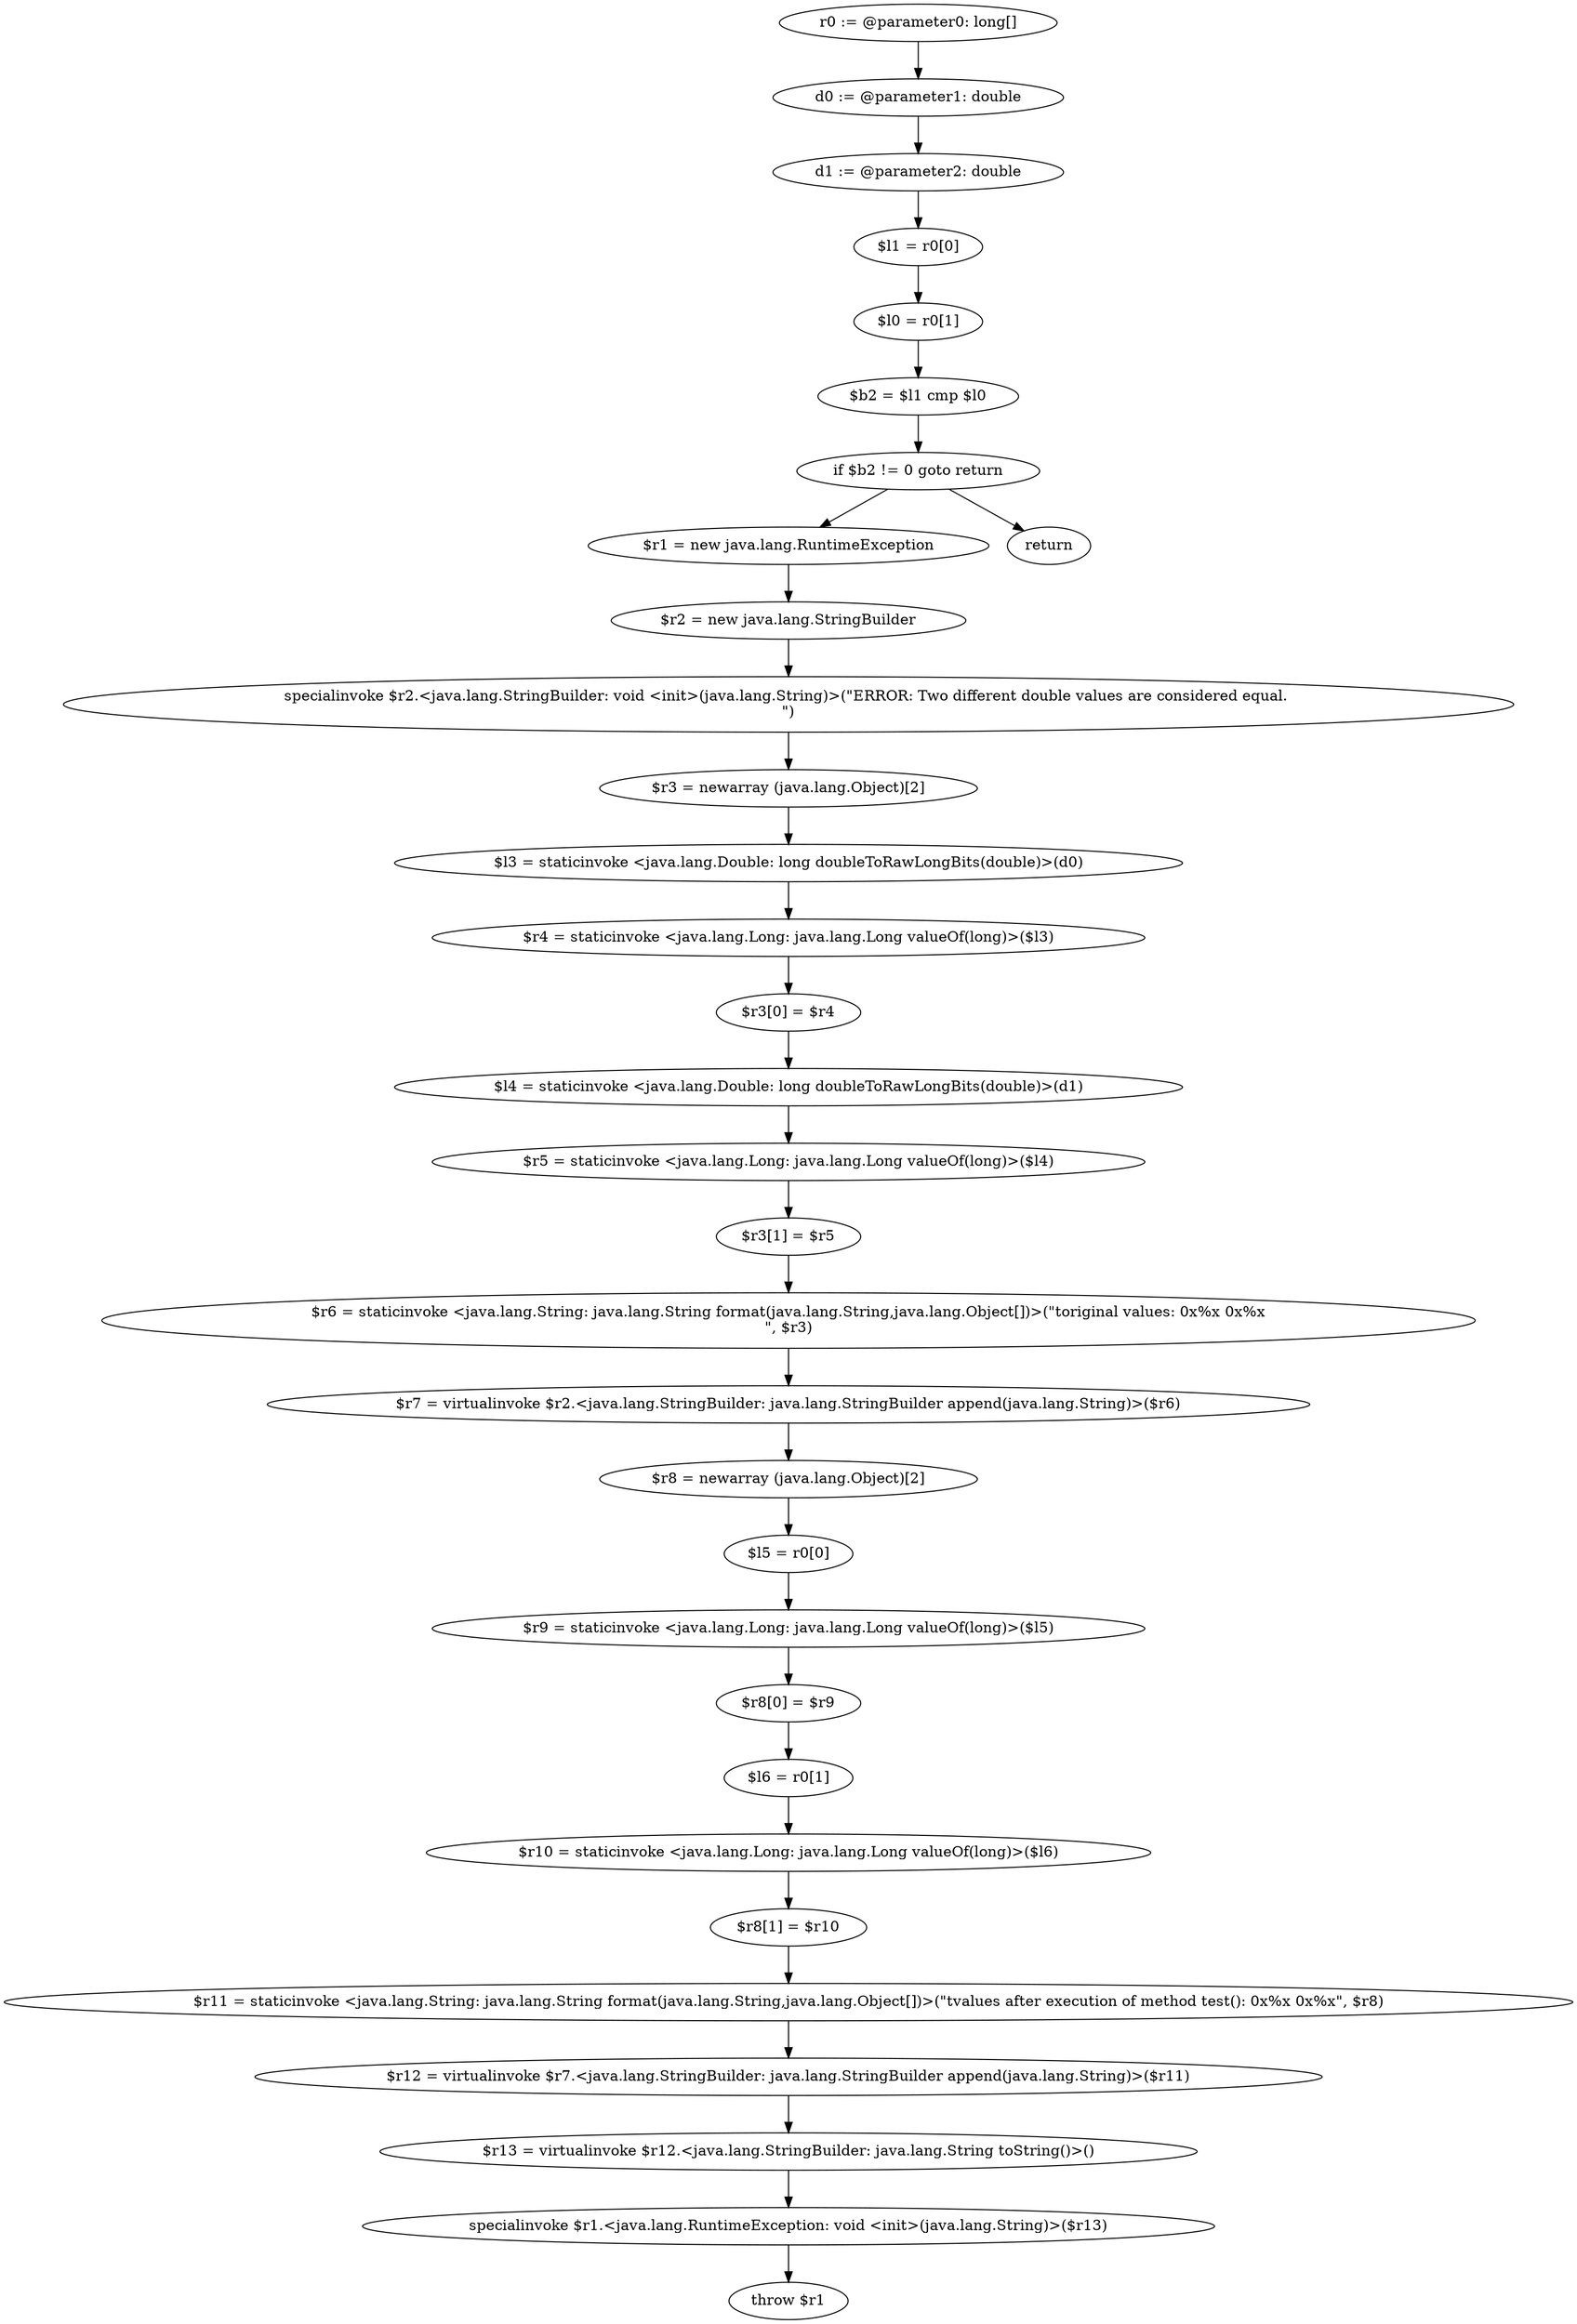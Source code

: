 digraph "unitGraph" {
    "r0 := @parameter0: long[]"
    "d0 := @parameter1: double"
    "d1 := @parameter2: double"
    "$l1 = r0[0]"
    "$l0 = r0[1]"
    "$b2 = $l1 cmp $l0"
    "if $b2 != 0 goto return"
    "$r1 = new java.lang.RuntimeException"
    "$r2 = new java.lang.StringBuilder"
    "specialinvoke $r2.<java.lang.StringBuilder: void <init>(java.lang.String)>(\"ERROR: Two different double values are considered equal. \n\")"
    "$r3 = newarray (java.lang.Object)[2]"
    "$l3 = staticinvoke <java.lang.Double: long doubleToRawLongBits(double)>(d0)"
    "$r4 = staticinvoke <java.lang.Long: java.lang.Long valueOf(long)>($l3)"
    "$r3[0] = $r4"
    "$l4 = staticinvoke <java.lang.Double: long doubleToRawLongBits(double)>(d1)"
    "$r5 = staticinvoke <java.lang.Long: java.lang.Long valueOf(long)>($l4)"
    "$r3[1] = $r5"
    "$r6 = staticinvoke <java.lang.String: java.lang.String format(java.lang.String,java.lang.Object[])>(\"\toriginal values: 0x%x 0x%x\n\", $r3)"
    "$r7 = virtualinvoke $r2.<java.lang.StringBuilder: java.lang.StringBuilder append(java.lang.String)>($r6)"
    "$r8 = newarray (java.lang.Object)[2]"
    "$l5 = r0[0]"
    "$r9 = staticinvoke <java.lang.Long: java.lang.Long valueOf(long)>($l5)"
    "$r8[0] = $r9"
    "$l6 = r0[1]"
    "$r10 = staticinvoke <java.lang.Long: java.lang.Long valueOf(long)>($l6)"
    "$r8[1] = $r10"
    "$r11 = staticinvoke <java.lang.String: java.lang.String format(java.lang.String,java.lang.Object[])>(\"\tvalues after execution of method test(): 0x%x 0x%x\", $r8)"
    "$r12 = virtualinvoke $r7.<java.lang.StringBuilder: java.lang.StringBuilder append(java.lang.String)>($r11)"
    "$r13 = virtualinvoke $r12.<java.lang.StringBuilder: java.lang.String toString()>()"
    "specialinvoke $r1.<java.lang.RuntimeException: void <init>(java.lang.String)>($r13)"
    "throw $r1"
    "return"
    "r0 := @parameter0: long[]"->"d0 := @parameter1: double";
    "d0 := @parameter1: double"->"d1 := @parameter2: double";
    "d1 := @parameter2: double"->"$l1 = r0[0]";
    "$l1 = r0[0]"->"$l0 = r0[1]";
    "$l0 = r0[1]"->"$b2 = $l1 cmp $l0";
    "$b2 = $l1 cmp $l0"->"if $b2 != 0 goto return";
    "if $b2 != 0 goto return"->"$r1 = new java.lang.RuntimeException";
    "if $b2 != 0 goto return"->"return";
    "$r1 = new java.lang.RuntimeException"->"$r2 = new java.lang.StringBuilder";
    "$r2 = new java.lang.StringBuilder"->"specialinvoke $r2.<java.lang.StringBuilder: void <init>(java.lang.String)>(\"ERROR: Two different double values are considered equal. \n\")";
    "specialinvoke $r2.<java.lang.StringBuilder: void <init>(java.lang.String)>(\"ERROR: Two different double values are considered equal. \n\")"->"$r3 = newarray (java.lang.Object)[2]";
    "$r3 = newarray (java.lang.Object)[2]"->"$l3 = staticinvoke <java.lang.Double: long doubleToRawLongBits(double)>(d0)";
    "$l3 = staticinvoke <java.lang.Double: long doubleToRawLongBits(double)>(d0)"->"$r4 = staticinvoke <java.lang.Long: java.lang.Long valueOf(long)>($l3)";
    "$r4 = staticinvoke <java.lang.Long: java.lang.Long valueOf(long)>($l3)"->"$r3[0] = $r4";
    "$r3[0] = $r4"->"$l4 = staticinvoke <java.lang.Double: long doubleToRawLongBits(double)>(d1)";
    "$l4 = staticinvoke <java.lang.Double: long doubleToRawLongBits(double)>(d1)"->"$r5 = staticinvoke <java.lang.Long: java.lang.Long valueOf(long)>($l4)";
    "$r5 = staticinvoke <java.lang.Long: java.lang.Long valueOf(long)>($l4)"->"$r3[1] = $r5";
    "$r3[1] = $r5"->"$r6 = staticinvoke <java.lang.String: java.lang.String format(java.lang.String,java.lang.Object[])>(\"\toriginal values: 0x%x 0x%x\n\", $r3)";
    "$r6 = staticinvoke <java.lang.String: java.lang.String format(java.lang.String,java.lang.Object[])>(\"\toriginal values: 0x%x 0x%x\n\", $r3)"->"$r7 = virtualinvoke $r2.<java.lang.StringBuilder: java.lang.StringBuilder append(java.lang.String)>($r6)";
    "$r7 = virtualinvoke $r2.<java.lang.StringBuilder: java.lang.StringBuilder append(java.lang.String)>($r6)"->"$r8 = newarray (java.lang.Object)[2]";
    "$r8 = newarray (java.lang.Object)[2]"->"$l5 = r0[0]";
    "$l5 = r0[0]"->"$r9 = staticinvoke <java.lang.Long: java.lang.Long valueOf(long)>($l5)";
    "$r9 = staticinvoke <java.lang.Long: java.lang.Long valueOf(long)>($l5)"->"$r8[0] = $r9";
    "$r8[0] = $r9"->"$l6 = r0[1]";
    "$l6 = r0[1]"->"$r10 = staticinvoke <java.lang.Long: java.lang.Long valueOf(long)>($l6)";
    "$r10 = staticinvoke <java.lang.Long: java.lang.Long valueOf(long)>($l6)"->"$r8[1] = $r10";
    "$r8[1] = $r10"->"$r11 = staticinvoke <java.lang.String: java.lang.String format(java.lang.String,java.lang.Object[])>(\"\tvalues after execution of method test(): 0x%x 0x%x\", $r8)";
    "$r11 = staticinvoke <java.lang.String: java.lang.String format(java.lang.String,java.lang.Object[])>(\"\tvalues after execution of method test(): 0x%x 0x%x\", $r8)"->"$r12 = virtualinvoke $r7.<java.lang.StringBuilder: java.lang.StringBuilder append(java.lang.String)>($r11)";
    "$r12 = virtualinvoke $r7.<java.lang.StringBuilder: java.lang.StringBuilder append(java.lang.String)>($r11)"->"$r13 = virtualinvoke $r12.<java.lang.StringBuilder: java.lang.String toString()>()";
    "$r13 = virtualinvoke $r12.<java.lang.StringBuilder: java.lang.String toString()>()"->"specialinvoke $r1.<java.lang.RuntimeException: void <init>(java.lang.String)>($r13)";
    "specialinvoke $r1.<java.lang.RuntimeException: void <init>(java.lang.String)>($r13)"->"throw $r1";
}
